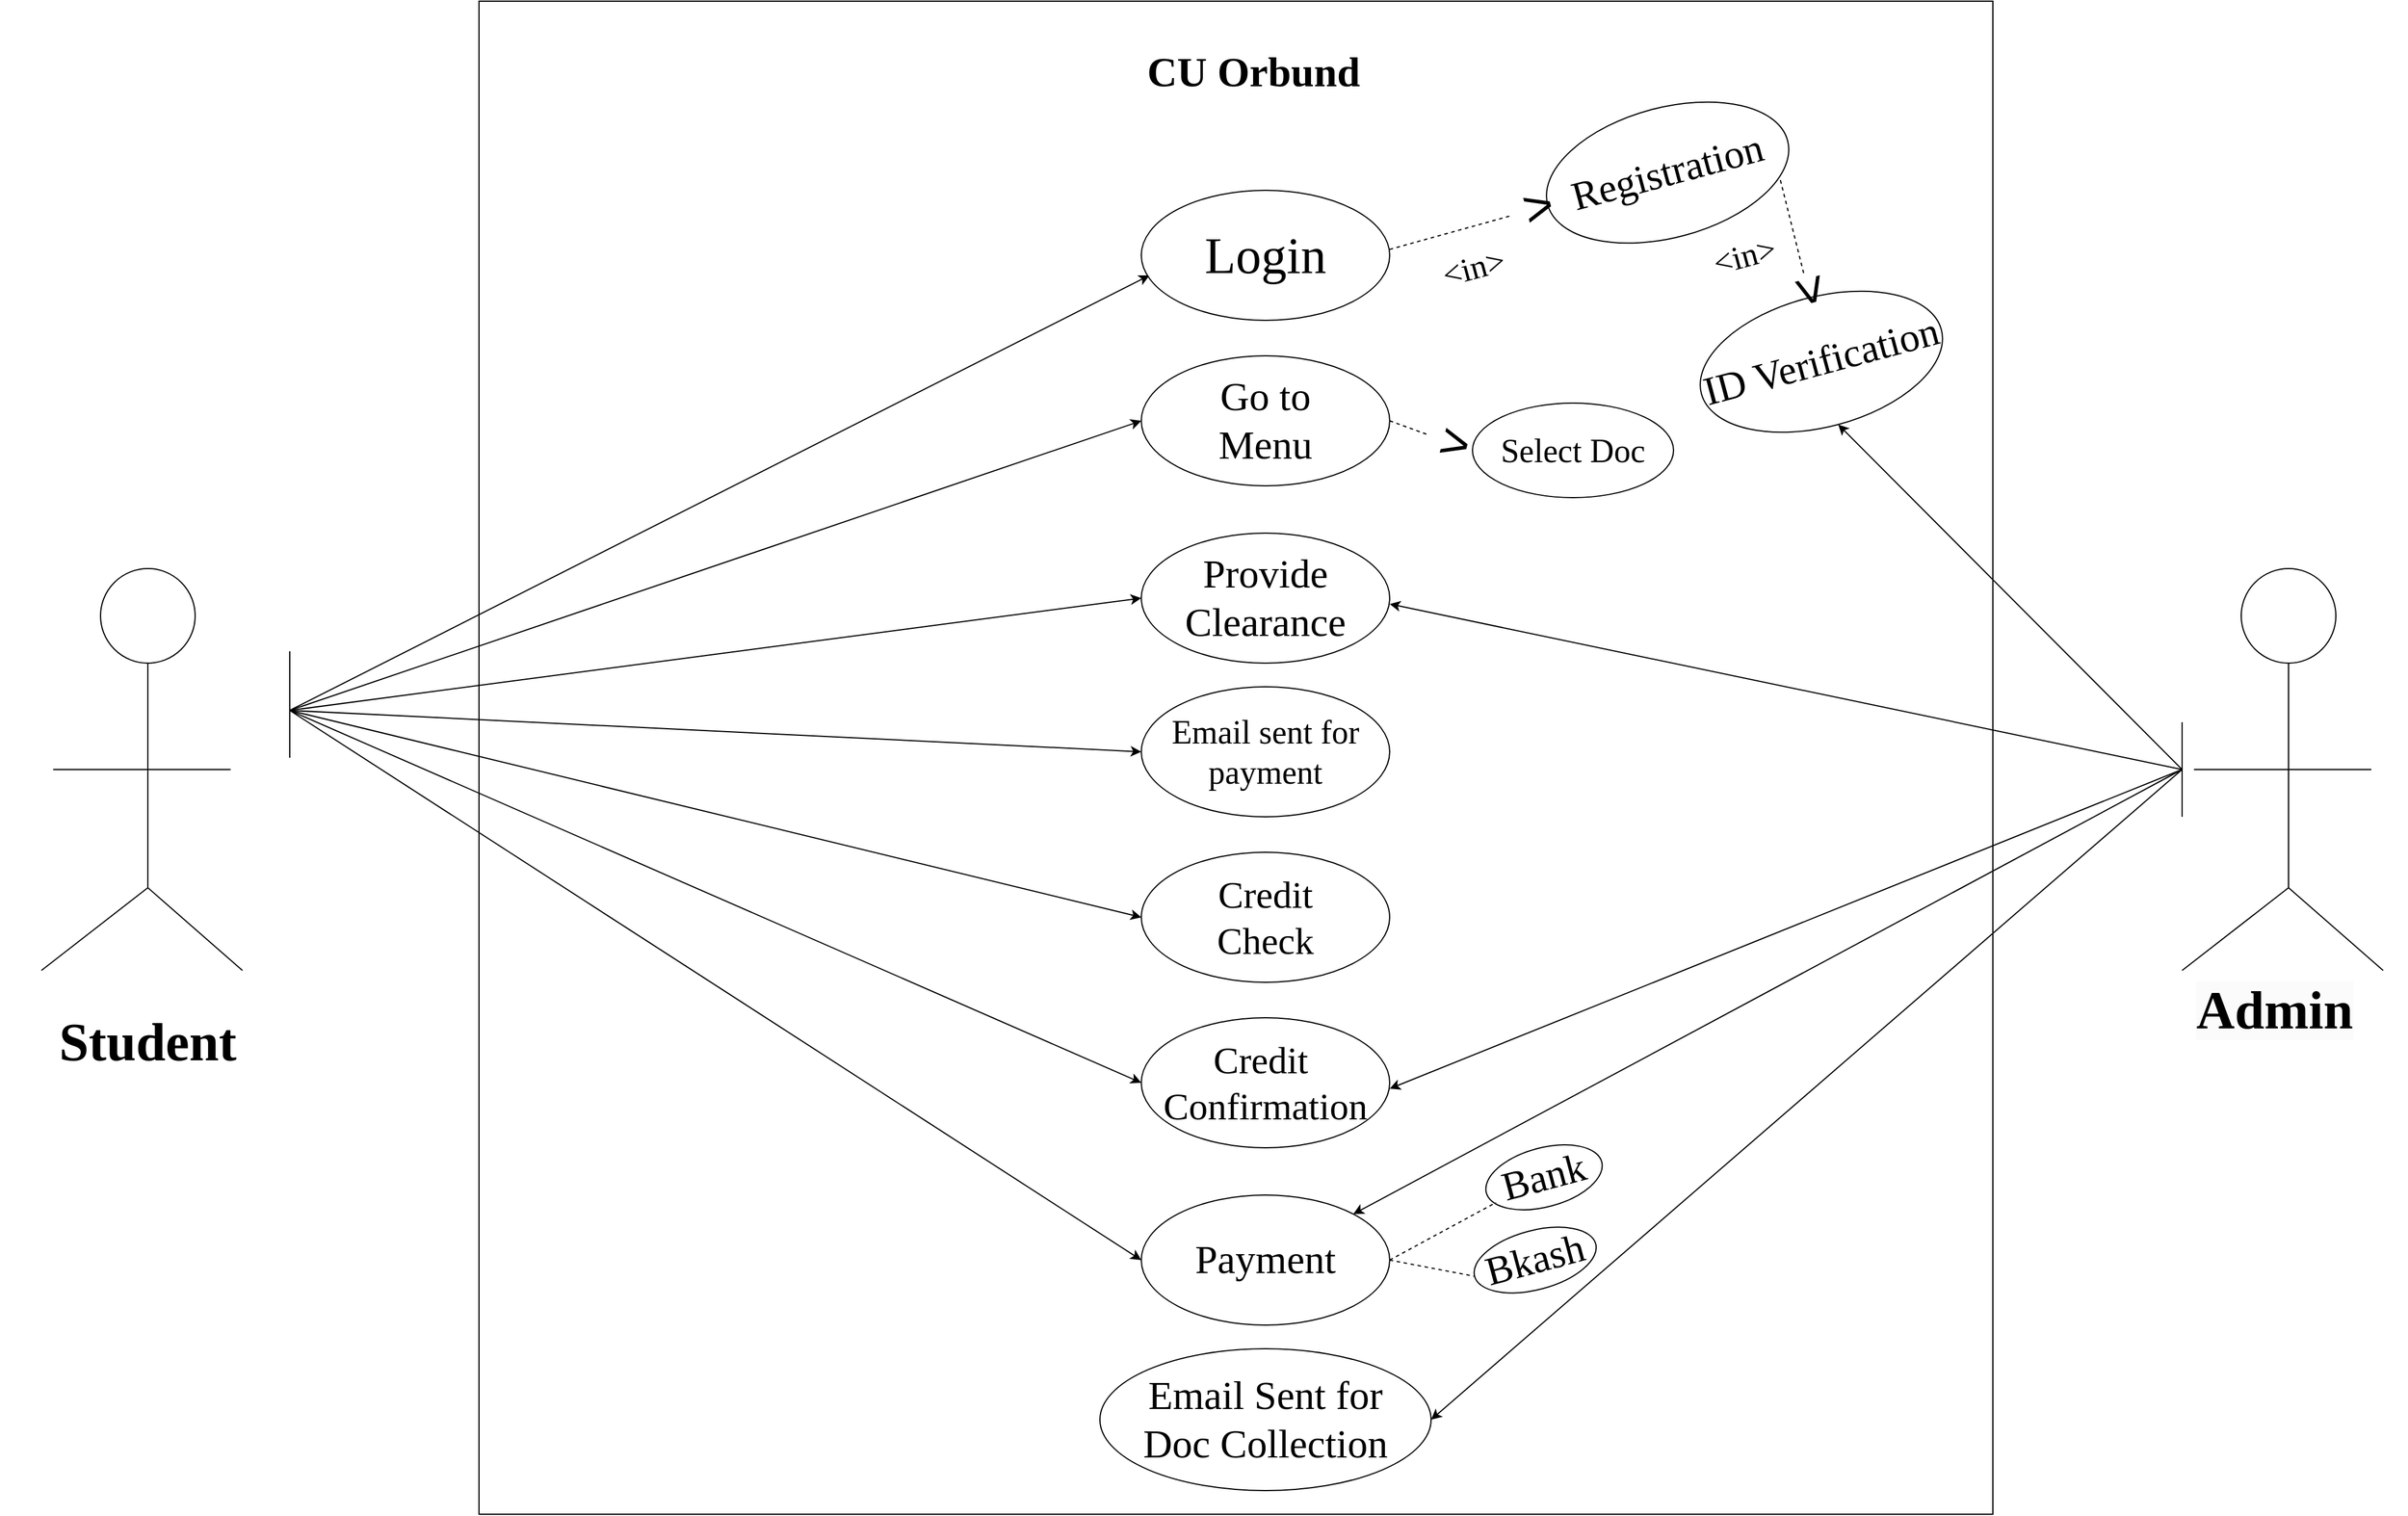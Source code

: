 <mxfile version="21.2.1" type="device">
  <diagram name="Page-1" id="DZNfTBTOkv8_wLORwRNV">
    <mxGraphModel dx="3300" dy="3306" grid="1" gridSize="10" guides="1" tooltips="1" connect="1" arrows="1" fold="1" page="1" pageScale="1" pageWidth="827" pageHeight="1169" math="0" shadow="0">
      <root>
        <mxCell id="0" />
        <mxCell id="1" parent="0" />
        <mxCell id="jE7_QVE1kl2_efXZavg2-16" value="" style="whiteSpace=wrap;html=1;aspect=fixed;" parent="1" vertex="1">
          <mxGeometry x="480" y="-410" width="1280" height="1280" as="geometry" />
        </mxCell>
        <mxCell id="jE7_QVE1kl2_efXZavg2-17" value="" style="ellipse;whiteSpace=wrap;html=1;aspect=fixed;" parent="1" vertex="1">
          <mxGeometry x="160" y="70" width="80" height="80" as="geometry" />
        </mxCell>
        <mxCell id="jE7_QVE1kl2_efXZavg2-18" value="" style="endArrow=none;html=1;rounded=0;entryX=0.5;entryY=1;entryDx=0;entryDy=0;" parent="1" target="jE7_QVE1kl2_efXZavg2-17" edge="1">
          <mxGeometry width="50" height="50" relative="1" as="geometry">
            <mxPoint x="200" y="340" as="sourcePoint" />
            <mxPoint x="270" y="430" as="targetPoint" />
            <Array as="points" />
          </mxGeometry>
        </mxCell>
        <mxCell id="jE7_QVE1kl2_efXZavg2-19" value="" style="endArrow=none;html=1;rounded=0;" parent="1" edge="1">
          <mxGeometry width="50" height="50" relative="1" as="geometry">
            <mxPoint x="120" y="240" as="sourcePoint" />
            <mxPoint x="270" y="240" as="targetPoint" />
            <Array as="points">
              <mxPoint x="200" y="240" />
              <mxPoint x="240" y="240" />
            </Array>
          </mxGeometry>
        </mxCell>
        <mxCell id="jE7_QVE1kl2_efXZavg2-20" value="" style="endArrow=none;html=1;rounded=0;" parent="1" edge="1">
          <mxGeometry width="50" height="50" relative="1" as="geometry">
            <mxPoint x="110" y="410" as="sourcePoint" />
            <mxPoint x="200" y="340" as="targetPoint" />
          </mxGeometry>
        </mxCell>
        <mxCell id="jE7_QVE1kl2_efXZavg2-21" value="" style="endArrow=none;html=1;rounded=0;" parent="1" edge="1">
          <mxGeometry width="50" height="50" relative="1" as="geometry">
            <mxPoint x="280" y="410" as="sourcePoint" />
            <mxPoint x="200" y="340" as="targetPoint" />
          </mxGeometry>
        </mxCell>
        <mxCell id="jE7_QVE1kl2_efXZavg2-22" value="" style="endArrow=classic;html=1;rounded=0;entryX=0.033;entryY=0.654;entryDx=0;entryDy=0;entryPerimeter=0;" parent="1" edge="1" target="jE7_QVE1kl2_efXZavg2-40">
          <mxGeometry width="50" height="50" relative="1" as="geometry">
            <mxPoint x="320" y="190" as="sourcePoint" />
            <mxPoint x="470" y="160" as="targetPoint" />
            <Array as="points" />
          </mxGeometry>
        </mxCell>
        <mxCell id="jE7_QVE1kl2_efXZavg2-25" value="" style="edgeStyle=orthogonalEdgeStyle;rounded=0;orthogonalLoop=1;jettySize=auto;html=1;" parent="1" edge="1">
          <mxGeometry relative="1" as="geometry">
            <mxPoint x="885" y="90" as="sourcePoint" />
          </mxGeometry>
        </mxCell>
        <mxCell id="jE7_QVE1kl2_efXZavg2-27" value="" style="edgeStyle=orthogonalEdgeStyle;rounded=0;orthogonalLoop=1;jettySize=auto;html=1;" parent="1" edge="1">
          <mxGeometry relative="1" as="geometry">
            <mxPoint x="880" y="190" as="sourcePoint" />
          </mxGeometry>
        </mxCell>
        <mxCell id="jE7_QVE1kl2_efXZavg2-29" value="" style="edgeStyle=orthogonalEdgeStyle;rounded=0;orthogonalLoop=1;jettySize=auto;html=1;" parent="1" edge="1">
          <mxGeometry relative="1" as="geometry">
            <mxPoint x="895" y="290" as="sourcePoint" />
          </mxGeometry>
        </mxCell>
        <mxCell id="jE7_QVE1kl2_efXZavg2-31" value="" style="edgeStyle=orthogonalEdgeStyle;rounded=0;orthogonalLoop=1;jettySize=auto;html=1;" parent="1" edge="1">
          <mxGeometry relative="1" as="geometry">
            <mxPoint x="895" y="400" as="sourcePoint" />
          </mxGeometry>
        </mxCell>
        <mxCell id="jE7_QVE1kl2_efXZavg2-33" value="" style="edgeStyle=orthogonalEdgeStyle;rounded=0;orthogonalLoop=1;jettySize=auto;html=1;" parent="1" edge="1">
          <mxGeometry relative="1" as="geometry">
            <mxPoint x="895" y="500" as="sourcePoint" />
          </mxGeometry>
        </mxCell>
        <mxCell id="jE7_QVE1kl2_efXZavg2-35" value="" style="edgeStyle=orthogonalEdgeStyle;rounded=0;orthogonalLoop=1;jettySize=auto;html=1;" parent="1" edge="1">
          <mxGeometry relative="1" as="geometry">
            <mxPoint x="895" y="625" as="sourcePoint" />
          </mxGeometry>
        </mxCell>
        <mxCell id="jE7_QVE1kl2_efXZavg2-37" value="" style="edgeStyle=orthogonalEdgeStyle;rounded=0;orthogonalLoop=1;jettySize=auto;html=1;" parent="1" edge="1">
          <mxGeometry relative="1" as="geometry">
            <mxPoint x="900" y="810" as="sourcePoint" />
          </mxGeometry>
        </mxCell>
        <mxCell id="jE7_QVE1kl2_efXZavg2-39" value="" style="edgeStyle=orthogonalEdgeStyle;rounded=0;orthogonalLoop=1;jettySize=auto;html=1;" parent="1" edge="1">
          <mxGeometry relative="1" as="geometry">
            <mxPoint x="915" y="920" as="sourcePoint" />
          </mxGeometry>
        </mxCell>
        <mxCell id="jE7_QVE1kl2_efXZavg2-40" value="&lt;font face=&quot;Times New Roman&quot; style=&quot;font-size: 43px;&quot;&gt;Login&lt;/font&gt;" style="ellipse;whiteSpace=wrap;html=1;" parent="1" vertex="1">
          <mxGeometry x="1040" y="-250" width="210" height="110" as="geometry" />
        </mxCell>
        <mxCell id="GPTZp238KUG2nsotd78x-1" value="&lt;font size=&quot;1&quot; face=&quot;Times New Roman&quot; style=&quot;&quot;&gt;&lt;b style=&quot;font-size: 35px;&quot;&gt;CU Orbund&lt;/b&gt;&lt;/font&gt;" style="text;html=1;strokeColor=none;fillColor=none;align=center;verticalAlign=middle;whiteSpace=wrap;rounded=0;" vertex="1" parent="1">
          <mxGeometry x="960" y="-400" width="350" height="100" as="geometry" />
        </mxCell>
        <mxCell id="GPTZp238KUG2nsotd78x-2" value="&lt;font face=&quot;Times New Roman&quot; style=&quot;font-size: 34px;&quot;&gt;Go to&lt;br&gt;Menu&lt;br&gt;&lt;/font&gt;" style="ellipse;whiteSpace=wrap;html=1;" vertex="1" parent="1">
          <mxGeometry x="1040" y="-110" width="210" height="110" as="geometry" />
        </mxCell>
        <mxCell id="GPTZp238KUG2nsotd78x-3" value="&lt;font face=&quot;Times New Roman&quot; style=&quot;font-size: 34px;&quot;&gt;Provide&lt;br&gt;Clearance&lt;br&gt;&lt;/font&gt;" style="ellipse;whiteSpace=wrap;html=1;" vertex="1" parent="1">
          <mxGeometry x="1040" y="40" width="210" height="110" as="geometry" />
        </mxCell>
        <mxCell id="GPTZp238KUG2nsotd78x-4" value="" style="endArrow=none;dashed=1;html=1;rounded=0;entryX=0;entryY=0.5;entryDx=0;entryDy=0;" edge="1" parent="1" source="GPTZp238KUG2nsotd78x-6" target="GPTZp238KUG2nsotd78x-5">
          <mxGeometry width="50" height="50" relative="1" as="geometry">
            <mxPoint x="1250" y="-200" as="sourcePoint" />
            <mxPoint x="1300" y="-250" as="targetPoint" />
          </mxGeometry>
        </mxCell>
        <mxCell id="GPTZp238KUG2nsotd78x-5" value="&lt;font face=&quot;Times New Roman&quot; style=&quot;font-size: 34px;&quot;&gt;Registration&lt;br&gt;&lt;/font&gt;" style="ellipse;whiteSpace=wrap;html=1;rotation=-15;" vertex="1" parent="1">
          <mxGeometry x="1380" y="-320" width="210" height="110" as="geometry" />
        </mxCell>
        <mxCell id="GPTZp238KUG2nsotd78x-7" value="" style="endArrow=none;dashed=1;html=1;rounded=0;" edge="1" parent="1" target="GPTZp238KUG2nsotd78x-6">
          <mxGeometry width="50" height="50" relative="1" as="geometry">
            <mxPoint x="1250" y="-200" as="sourcePoint" />
            <mxPoint x="1390" y="-255" as="targetPoint" />
          </mxGeometry>
        </mxCell>
        <mxCell id="GPTZp238KUG2nsotd78x-6" value="&lt;font style=&quot;font-size: 43px;&quot;&gt;&amp;lt;&lt;/font&gt;" style="text;html=1;strokeColor=none;fillColor=none;align=center;verticalAlign=middle;whiteSpace=wrap;rounded=0;rotation=-195;" vertex="1" parent="1">
          <mxGeometry x="1351" y="-250" width="50" height="30" as="geometry" />
        </mxCell>
        <mxCell id="GPTZp238KUG2nsotd78x-8" value="&lt;font face=&quot;Times New Roman&quot; style=&quot;font-size: 28px;&quot;&gt;Email sent for&lt;br&gt;payment&lt;br&gt;&lt;/font&gt;" style="ellipse;whiteSpace=wrap;html=1;" vertex="1" parent="1">
          <mxGeometry x="1040" y="170" width="210" height="110" as="geometry" />
        </mxCell>
        <mxCell id="GPTZp238KUG2nsotd78x-9" value="&lt;font face=&quot;Times New Roman&quot; style=&quot;&quot;&gt;&lt;font style=&quot;font-size: 32px;&quot;&gt;Credit&lt;br&gt;&lt;/font&gt;&lt;font style=&quot;font-size: 32px;&quot;&gt;Check&lt;/font&gt;&lt;br&gt;&lt;/font&gt;" style="ellipse;whiteSpace=wrap;html=1;" vertex="1" parent="1">
          <mxGeometry x="1040" y="310" width="210" height="110" as="geometry" />
        </mxCell>
        <mxCell id="GPTZp238KUG2nsotd78x-10" value="&lt;font face=&quot;Times New Roman&quot; style=&quot;font-size: 32px;&quot;&gt;Credit&amp;nbsp;&lt;br&gt;Confirmation&lt;br&gt;&lt;/font&gt;" style="ellipse;whiteSpace=wrap;html=1;" vertex="1" parent="1">
          <mxGeometry x="1040" y="450" width="210" height="110" as="geometry" />
        </mxCell>
        <mxCell id="GPTZp238KUG2nsotd78x-11" value="&lt;font face=&quot;Times New Roman&quot; style=&quot;font-size: 34px;&quot;&gt;Payment&lt;br&gt;&lt;/font&gt;" style="ellipse;whiteSpace=wrap;html=1;" vertex="1" parent="1">
          <mxGeometry x="1040" y="600" width="210" height="110" as="geometry" />
        </mxCell>
        <mxCell id="GPTZp238KUG2nsotd78x-12" value="" style="endArrow=none;html=1;rounded=0;" edge="1" parent="1">
          <mxGeometry width="50" height="50" relative="1" as="geometry">
            <mxPoint x="320" y="230" as="sourcePoint" />
            <mxPoint x="320" y="140" as="targetPoint" />
          </mxGeometry>
        </mxCell>
        <mxCell id="GPTZp238KUG2nsotd78x-13" value="" style="endArrow=classic;html=1;rounded=0;entryX=0;entryY=0.5;entryDx=0;entryDy=0;" edge="1" parent="1" target="GPTZp238KUG2nsotd78x-2">
          <mxGeometry width="50" height="50" relative="1" as="geometry">
            <mxPoint x="320" y="190" as="sourcePoint" />
            <mxPoint x="1057" y="-168" as="targetPoint" />
            <Array as="points" />
          </mxGeometry>
        </mxCell>
        <mxCell id="GPTZp238KUG2nsotd78x-14" value="" style="endArrow=classic;html=1;rounded=0;entryX=0;entryY=0.5;entryDx=0;entryDy=0;" edge="1" parent="1" target="GPTZp238KUG2nsotd78x-3">
          <mxGeometry width="50" height="50" relative="1" as="geometry">
            <mxPoint x="320" y="190" as="sourcePoint" />
            <mxPoint x="1050" y="-45" as="targetPoint" />
            <Array as="points" />
          </mxGeometry>
        </mxCell>
        <mxCell id="GPTZp238KUG2nsotd78x-15" value="" style="endArrow=classic;html=1;rounded=0;entryX=0;entryY=0.5;entryDx=0;entryDy=0;" edge="1" parent="1" target="GPTZp238KUG2nsotd78x-8">
          <mxGeometry width="50" height="50" relative="1" as="geometry">
            <mxPoint x="320" y="190" as="sourcePoint" />
            <mxPoint x="1060" y="-35" as="targetPoint" />
            <Array as="points" />
          </mxGeometry>
        </mxCell>
        <mxCell id="GPTZp238KUG2nsotd78x-16" value="" style="endArrow=classic;html=1;rounded=0;entryX=0;entryY=0.5;entryDx=0;entryDy=0;" edge="1" parent="1" target="GPTZp238KUG2nsotd78x-9">
          <mxGeometry width="50" height="50" relative="1" as="geometry">
            <mxPoint x="320" y="190" as="sourcePoint" />
            <mxPoint x="1070" y="-25" as="targetPoint" />
            <Array as="points" />
          </mxGeometry>
        </mxCell>
        <mxCell id="GPTZp238KUG2nsotd78x-17" value="" style="endArrow=classic;html=1;rounded=0;entryX=0;entryY=0.5;entryDx=0;entryDy=0;" edge="1" parent="1" target="GPTZp238KUG2nsotd78x-10">
          <mxGeometry width="50" height="50" relative="1" as="geometry">
            <mxPoint x="320" y="190" as="sourcePoint" />
            <mxPoint x="1080" y="-15" as="targetPoint" />
            <Array as="points" />
          </mxGeometry>
        </mxCell>
        <mxCell id="GPTZp238KUG2nsotd78x-18" value="" style="endArrow=classic;html=1;rounded=0;entryX=0;entryY=0.5;entryDx=0;entryDy=0;" edge="1" parent="1" target="GPTZp238KUG2nsotd78x-11">
          <mxGeometry width="50" height="50" relative="1" as="geometry">
            <mxPoint x="320" y="190" as="sourcePoint" />
            <mxPoint x="1090" y="-5" as="targetPoint" />
            <Array as="points" />
          </mxGeometry>
        </mxCell>
        <mxCell id="GPTZp238KUG2nsotd78x-19" value="&lt;b style=&quot;border-color: var(--border-color); font-family: &amp;quot;Times New Roman&amp;quot;; font-size: 45px;&quot;&gt;Student&lt;/b&gt;" style="text;html=1;strokeColor=none;fillColor=none;align=center;verticalAlign=middle;whiteSpace=wrap;rounded=0;" vertex="1" parent="1">
          <mxGeometry x="75" y="450" width="250" height="40" as="geometry" />
        </mxCell>
        <mxCell id="GPTZp238KUG2nsotd78x-20" value="&lt;font style=&quot;font-size: 28px;&quot; face=&quot;Times New Roman&quot;&gt;&amp;lt;in&amp;gt;&lt;/font&gt;" style="text;html=1;strokeColor=none;fillColor=none;align=center;verticalAlign=middle;whiteSpace=wrap;rounded=0;rotation=-15;" vertex="1" parent="1">
          <mxGeometry x="1241" y="-210" width="160" height="50" as="geometry" />
        </mxCell>
        <mxCell id="GPTZp238KUG2nsotd78x-22" value="" style="ellipse;whiteSpace=wrap;html=1;aspect=fixed;" vertex="1" parent="1">
          <mxGeometry x="1970" y="70" width="80" height="80" as="geometry" />
        </mxCell>
        <mxCell id="GPTZp238KUG2nsotd78x-23" value="" style="endArrow=none;html=1;rounded=0;entryX=0.5;entryY=1;entryDx=0;entryDy=0;" edge="1" parent="1" target="GPTZp238KUG2nsotd78x-22">
          <mxGeometry width="50" height="50" relative="1" as="geometry">
            <mxPoint x="2010" y="340" as="sourcePoint" />
            <mxPoint x="2080" y="430" as="targetPoint" />
            <Array as="points" />
          </mxGeometry>
        </mxCell>
        <mxCell id="GPTZp238KUG2nsotd78x-24" value="" style="endArrow=none;html=1;rounded=0;" edge="1" parent="1">
          <mxGeometry width="50" height="50" relative="1" as="geometry">
            <mxPoint x="1930" y="240" as="sourcePoint" />
            <mxPoint x="2080" y="240" as="targetPoint" />
            <Array as="points">
              <mxPoint x="2010" y="240" />
              <mxPoint x="2050" y="240" />
            </Array>
          </mxGeometry>
        </mxCell>
        <mxCell id="GPTZp238KUG2nsotd78x-25" value="" style="endArrow=none;html=1;rounded=0;" edge="1" parent="1">
          <mxGeometry width="50" height="50" relative="1" as="geometry">
            <mxPoint x="1920" y="410" as="sourcePoint" />
            <mxPoint x="2010" y="340" as="targetPoint" />
          </mxGeometry>
        </mxCell>
        <mxCell id="GPTZp238KUG2nsotd78x-26" value="" style="endArrow=none;html=1;rounded=0;" edge="1" parent="1">
          <mxGeometry width="50" height="50" relative="1" as="geometry">
            <mxPoint x="2090" y="410" as="sourcePoint" />
            <mxPoint x="2010" y="340" as="targetPoint" />
          </mxGeometry>
        </mxCell>
        <mxCell id="GPTZp238KUG2nsotd78x-27" value="&lt;b style=&quot;border-color: var(--border-color); color: rgb(0, 0, 0); font-family: &amp;quot;Times New Roman&amp;quot;; font-size: 45px; font-style: normal; font-variant-ligatures: normal; font-variant-caps: normal; letter-spacing: normal; orphans: 2; text-align: center; text-indent: 0px; text-transform: none; widows: 2; word-spacing: 0px; -webkit-text-stroke-width: 0px; background-color: rgb(251, 251, 251); text-decoration-thickness: initial; text-decoration-style: initial; text-decoration-color: initial;&quot;&gt;Admin&lt;/b&gt;" style="text;whiteSpace=wrap;html=1;" vertex="1" parent="1">
          <mxGeometry x="1930" y="410" width="180" height="80" as="geometry" />
        </mxCell>
        <mxCell id="GPTZp238KUG2nsotd78x-28" value="" style="endArrow=none;dashed=1;html=1;rounded=0;" edge="1" parent="1">
          <mxGeometry width="50" height="50" relative="1" as="geometry">
            <mxPoint x="1600" y="-180" as="sourcePoint" />
            <mxPoint x="1580" y="-260" as="targetPoint" />
          </mxGeometry>
        </mxCell>
        <mxCell id="GPTZp238KUG2nsotd78x-29" value="&lt;font face=&quot;Times New Roman&quot; style=&quot;font-size: 34px;&quot;&gt;ID Verification&lt;br&gt;&lt;/font&gt;" style="ellipse;whiteSpace=wrap;html=1;rotation=-15;" vertex="1" parent="1">
          <mxGeometry x="1510" y="-160" width="210" height="110" as="geometry" />
        </mxCell>
        <mxCell id="GPTZp238KUG2nsotd78x-30" value="&lt;font style=&quot;font-size: 43px;&quot;&gt;&amp;lt;&lt;/font&gt;" style="text;html=1;strokeColor=none;fillColor=none;align=center;verticalAlign=middle;whiteSpace=wrap;rounded=0;rotation=-105;" vertex="1" parent="1">
          <mxGeometry x="1580" y="-180" width="50" height="30" as="geometry" />
        </mxCell>
        <mxCell id="GPTZp238KUG2nsotd78x-32" value="&lt;font style=&quot;font-size: 28px;&quot; face=&quot;Times New Roman&quot;&gt;&amp;lt;in&amp;gt;&lt;/font&gt;" style="text;html=1;strokeColor=none;fillColor=none;align=center;verticalAlign=middle;whiteSpace=wrap;rounded=0;rotation=-15;" vertex="1" parent="1">
          <mxGeometry x="1470" y="-220" width="160" height="50" as="geometry" />
        </mxCell>
        <mxCell id="GPTZp238KUG2nsotd78x-34" value="" style="endArrow=none;html=1;rounded=0;" edge="1" parent="1">
          <mxGeometry width="50" height="50" relative="1" as="geometry">
            <mxPoint x="1920" y="280" as="sourcePoint" />
            <mxPoint x="1920" y="200" as="targetPoint" />
            <Array as="points" />
          </mxGeometry>
        </mxCell>
        <mxCell id="GPTZp238KUG2nsotd78x-35" value="" style="endArrow=classic;html=1;rounded=0;entryX=0.5;entryY=1;entryDx=0;entryDy=0;" edge="1" parent="1" target="GPTZp238KUG2nsotd78x-29">
          <mxGeometry width="50" height="50" relative="1" as="geometry">
            <mxPoint x="1920" y="240" as="sourcePoint" />
            <mxPoint x="1654" y="-58" as="targetPoint" />
            <Array as="points" />
          </mxGeometry>
        </mxCell>
        <mxCell id="GPTZp238KUG2nsotd78x-36" value="" style="endArrow=none;dashed=1;html=1;rounded=0;exitX=1;exitY=0.5;exitDx=0;exitDy=0;" edge="1" parent="1" source="GPTZp238KUG2nsotd78x-2" target="GPTZp238KUG2nsotd78x-38">
          <mxGeometry width="50" height="50" relative="1" as="geometry">
            <mxPoint x="1241" y="-30" as="sourcePoint" />
            <mxPoint x="1340" y="-60" as="targetPoint" />
          </mxGeometry>
        </mxCell>
        <mxCell id="GPTZp238KUG2nsotd78x-37" value="&lt;font face=&quot;Times New Roman&quot; style=&quot;&quot;&gt;&lt;font style=&quot;font-size: 28px;&quot;&gt;Select Doc&lt;/font&gt;&lt;br&gt;&lt;/font&gt;" style="ellipse;whiteSpace=wrap;html=1;" vertex="1" parent="1">
          <mxGeometry x="1320" y="-70" width="170" height="80" as="geometry" />
        </mxCell>
        <mxCell id="GPTZp238KUG2nsotd78x-38" value="&lt;font style=&quot;font-size: 43px;&quot;&gt;&amp;lt;&lt;/font&gt;" style="text;html=1;strokeColor=none;fillColor=none;align=center;verticalAlign=middle;whiteSpace=wrap;rounded=0;rotation=-165;" vertex="1" parent="1">
          <mxGeometry x="1280" y="-50" width="50" height="30" as="geometry" />
        </mxCell>
        <mxCell id="GPTZp238KUG2nsotd78x-39" value="&lt;font face=&quot;Times New Roman&quot; style=&quot;font-size: 34px;&quot;&gt;Email Sent for&lt;br&gt;Doc Collection&lt;br&gt;&lt;/font&gt;" style="ellipse;whiteSpace=wrap;html=1;" vertex="1" parent="1">
          <mxGeometry x="1005" y="730" width="280" height="120" as="geometry" />
        </mxCell>
        <mxCell id="GPTZp238KUG2nsotd78x-40" value="" style="endArrow=classic;html=1;rounded=0;entryX=0.5;entryY=1;entryDx=0;entryDy=0;" edge="1" parent="1">
          <mxGeometry width="50" height="50" relative="1" as="geometry">
            <mxPoint x="1920" y="240" as="sourcePoint" />
            <mxPoint x="1250" y="100" as="targetPoint" />
            <Array as="points" />
          </mxGeometry>
        </mxCell>
        <mxCell id="GPTZp238KUG2nsotd78x-41" value="" style="endArrow=classic;html=1;rounded=0;entryX=0.5;entryY=1;entryDx=0;entryDy=0;" edge="1" parent="1">
          <mxGeometry width="50" height="50" relative="1" as="geometry">
            <mxPoint x="1920" y="240" as="sourcePoint" />
            <mxPoint x="1250" y="510" as="targetPoint" />
            <Array as="points" />
          </mxGeometry>
        </mxCell>
        <mxCell id="GPTZp238KUG2nsotd78x-42" value="" style="endArrow=classic;html=1;rounded=0;entryX=1;entryY=0;entryDx=0;entryDy=0;" edge="1" parent="1" target="GPTZp238KUG2nsotd78x-11">
          <mxGeometry width="50" height="50" relative="1" as="geometry">
            <mxPoint x="1920" y="240" as="sourcePoint" />
            <mxPoint x="1469" y="293" as="targetPoint" />
            <Array as="points" />
          </mxGeometry>
        </mxCell>
        <mxCell id="GPTZp238KUG2nsotd78x-45" value="&lt;font face=&quot;Times New Roman&quot; style=&quot;font-size: 34px;&quot;&gt;Bank&lt;br&gt;&lt;/font&gt;" style="ellipse;whiteSpace=wrap;html=1;rotation=-15;" vertex="1" parent="1">
          <mxGeometry x="1330" y="560" width="101" height="50" as="geometry" />
        </mxCell>
        <mxCell id="GPTZp238KUG2nsotd78x-46" value="" style="endArrow=classic;html=1;rounded=0;entryX=1;entryY=0.5;entryDx=0;entryDy=0;" edge="1" parent="1" target="GPTZp238KUG2nsotd78x-39">
          <mxGeometry width="50" height="50" relative="1" as="geometry">
            <mxPoint x="1920" y="240" as="sourcePoint" />
            <mxPoint x="1285" y="790" as="targetPoint" />
            <Array as="points" />
          </mxGeometry>
        </mxCell>
        <mxCell id="GPTZp238KUG2nsotd78x-44" value="&lt;font face=&quot;Times New Roman&quot; style=&quot;font-size: 34px;&quot;&gt;Bkash&lt;br&gt;&lt;/font&gt;" style="ellipse;whiteSpace=wrap;html=1;rotation=-15;" vertex="1" parent="1">
          <mxGeometry x="1320" y="630" width="106" height="50" as="geometry" />
        </mxCell>
        <mxCell id="GPTZp238KUG2nsotd78x-47" value="" style="endArrow=none;dashed=1;html=1;rounded=0;entryX=0.058;entryY=0.701;entryDx=0;entryDy=0;entryPerimeter=0;exitX=1;exitY=0.5;exitDx=0;exitDy=0;" edge="1" parent="1" source="GPTZp238KUG2nsotd78x-11" target="GPTZp238KUG2nsotd78x-45">
          <mxGeometry width="50" height="50" relative="1" as="geometry">
            <mxPoint x="1270" y="730" as="sourcePoint" />
            <mxPoint x="1320" y="680" as="targetPoint" />
            <Array as="points" />
          </mxGeometry>
        </mxCell>
        <mxCell id="GPTZp238KUG2nsotd78x-48" value="" style="endArrow=none;dashed=1;html=1;rounded=0;exitX=1;exitY=0.5;exitDx=0;exitDy=0;entryX=0;entryY=0.5;entryDx=0;entryDy=0;" edge="1" parent="1" source="GPTZp238KUG2nsotd78x-11" target="GPTZp238KUG2nsotd78x-44">
          <mxGeometry width="50" height="50" relative="1" as="geometry">
            <mxPoint x="1270" y="730" as="sourcePoint" />
            <mxPoint x="1320" y="680" as="targetPoint" />
          </mxGeometry>
        </mxCell>
      </root>
    </mxGraphModel>
  </diagram>
</mxfile>
